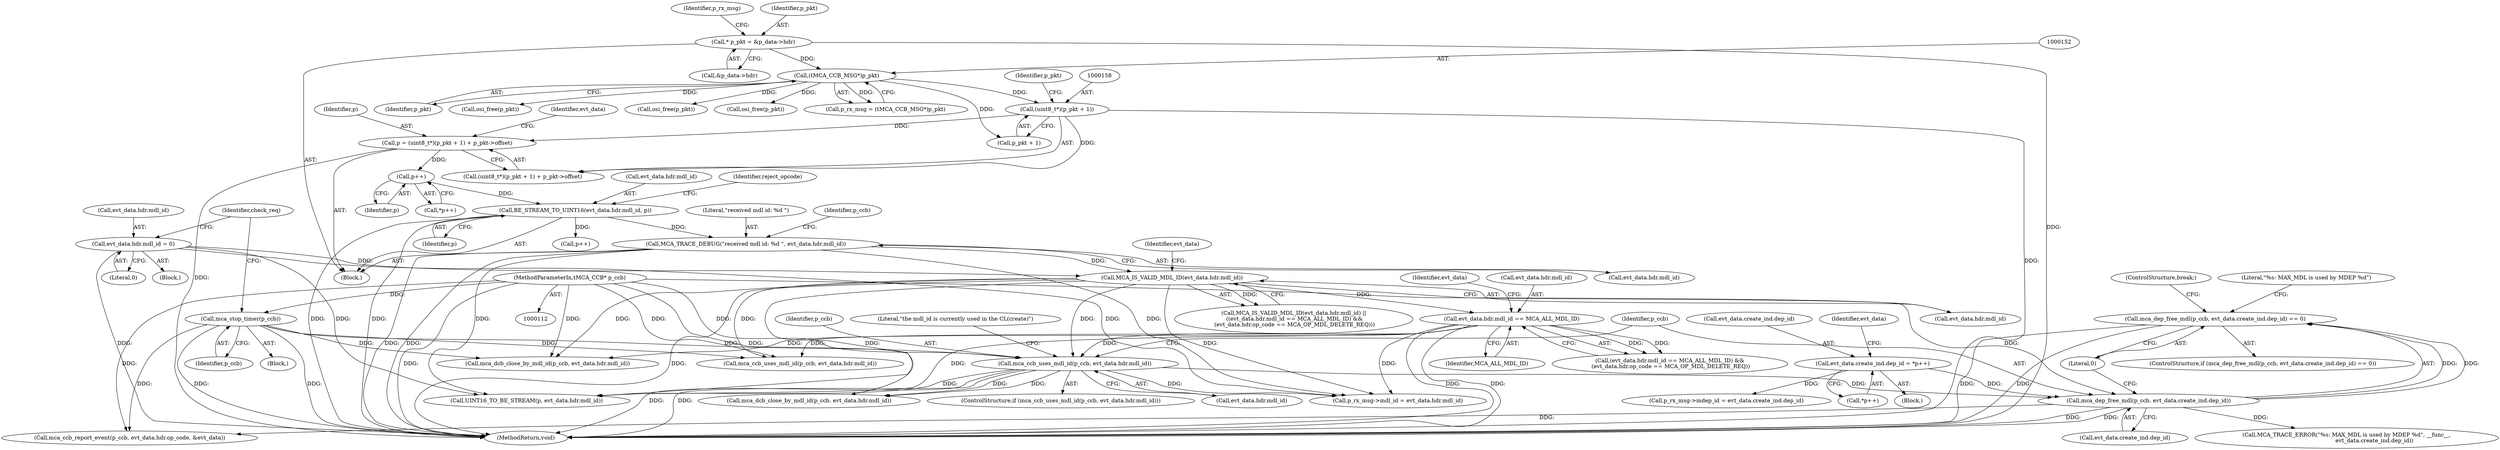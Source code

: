 digraph "0_Android_5216e6120160b28d76e9ee4dff9995e772647511@API" {
"1000505" [label="(Call,mca_dep_free_mdl(p_ccb, evt_data.create_ind.dep_id) == 0)"];
"1000506" [label="(Call,mca_dep_free_mdl(p_ccb, evt_data.create_ind.dep_id))"];
"1000485" [label="(Call,mca_ccb_uses_mdl_id(p_ccb, evt_data.hdr.mdl_id))"];
"1000326" [label="(Call,mca_stop_timer(p_ccb))"];
"1000113" [label="(MethodParameterIn,tMCA_CCB* p_ccb)"];
"1000404" [label="(Call,MCA_IS_VALID_MDL_ID(evt_data.hdr.mdl_id))"];
"1000376" [label="(Call,evt_data.hdr.mdl_id = 0)"];
"1000190" [label="(Call,MCA_TRACE_DEBUG(\"received mdl id: %d \", evt_data.hdr.mdl_id))"];
"1000174" [label="(Call,BE_STREAM_TO_UINT16(evt_data.hdr.mdl_id, p))"];
"1000172" [label="(Call,p++)"];
"1000154" [label="(Call,p = (uint8_t*)(p_pkt + 1) + p_pkt->offset)"];
"1000157" [label="(Call,(uint8_t*)(p_pkt + 1))"];
"1000151" [label="(Call,(tMCA_CCB_MSG*)p_pkt)"];
"1000117" [label="(Call,* p_pkt = &p_data->hdr)"];
"1000411" [label="(Call,evt_data.hdr.mdl_id == MCA_ALL_MDL_ID)"];
"1000437" [label="(Call,evt_data.create_ind.dep_id = *p++)"];
"1000403" [label="(Call,MCA_IS_VALID_MDL_ID(evt_data.hdr.mdl_id) ||\n ((evt_data.hdr.mdl_id == MCA_ALL_MDL_ID) &&\n (evt_data.hdr.op_code == MCA_OP_MDL_DELETE_REQ)))"];
"1000629" [label="(Call,UINT16_TO_BE_STREAM(p, evt_data.hdr.mdl_id))"];
"1000372" [label="(Block,)"];
"1000404" [label="(Call,MCA_IS_VALID_MDL_ID(evt_data.hdr.mdl_id))"];
"1000739" [label="(Call,osi_free(p_pkt))"];
"1000171" [label="(Call,*p++)"];
"1000149" [label="(Call,p_rx_msg = (tMCA_CCB_MSG*)p_pkt)"];
"1000421" [label="(Identifier,evt_data)"];
"1000151" [label="(Call,(tMCA_CCB_MSG*)p_pkt)"];
"1000153" [label="(Identifier,p_pkt)"];
"1000504" [label="(ControlStructure,if (mca_dep_free_mdl(p_ccb, evt_data.create_ind.dep_id) == 0))"];
"1000516" [label="(Literal,\"%s: MAX_MDL is used by MDEP %d\")"];
"1000435" [label="(Block,)"];
"1000494" [label="(Literal,\"the mdl_id is currently used in the CL(create)\")"];
"1000741" [label="(MethodReturn,void)"];
"1000287" [label="(Block,)"];
"1000156" [label="(Call,(uint8_t*)(p_pkt + 1) + p_pkt->offset)"];
"1000129" [label="(Identifier,p_rx_msg)"];
"1000443" [label="(Call,*p++)"];
"1000414" [label="(Identifier,evt_data)"];
"1000330" [label="(Call,osi_free(p_pkt))"];
"1000327" [label="(Identifier,p_ccb)"];
"1000449" [label="(Identifier,evt_data)"];
"1000555" [label="(Call,mca_dcb_close_by_mdl_id(p_ccb, evt_data.hdr.mdl_id))"];
"1000180" [label="(Identifier,p)"];
"1000412" [label="(Call,evt_data.hdr.mdl_id)"];
"1000513" [label="(Literal,0)"];
"1000192" [label="(Call,evt_data.hdr.mdl_id)"];
"1000175" [label="(Call,evt_data.hdr.mdl_id)"];
"1000118" [label="(Identifier,p_pkt)"];
"1000506" [label="(Call,mca_dep_free_mdl(p_ccb, evt_data.create_ind.dep_id))"];
"1000119" [label="(Call,&p_data->hdr)"];
"1000705" [label="(Call,p_rx_msg->mdl_id = evt_data.hdr.mdl_id)"];
"1000392" [label="(Identifier,check_req)"];
"1000157" [label="(Call,(uint8_t*)(p_pkt + 1))"];
"1000410" [label="(Call,(evt_data.hdr.mdl_id == MCA_ALL_MDL_ID) &&\n (evt_data.hdr.op_code == MCA_OP_MDL_DELETE_REQ))"];
"1000438" [label="(Call,evt_data.create_ind.dep_id)"];
"1000529" [label="(Call,mca_ccb_uses_mdl_id(p_ccb, evt_data.hdr.mdl_id))"];
"1000182" [label="(Identifier,reject_opcode)"];
"1000159" [label="(Call,p_pkt + 1)"];
"1000163" [label="(Identifier,p_pkt)"];
"1000507" [label="(Identifier,p_ccb)"];
"1000190" [label="(Call,MCA_TRACE_DEBUG(\"received mdl id: %d \", evt_data.hdr.mdl_id))"];
"1000485" [label="(Call,mca_ccb_uses_mdl_id(p_ccb, evt_data.hdr.mdl_id))"];
"1000174" [label="(Call,BE_STREAM_TO_UINT16(evt_data.hdr.mdl_id, p))"];
"1000115" [label="(Block,)"];
"1000377" [label="(Call,evt_data.hdr.mdl_id)"];
"1000417" [label="(Identifier,MCA_ALL_MDL_ID)"];
"1000526" [label="(ControlStructure,break;)"];
"1000191" [label="(Literal,\"received mdl id: %d \")"];
"1000444" [label="(Call,p++)"];
"1000484" [label="(ControlStructure,if (mca_ccb_uses_mdl_id(p_ccb, evt_data.hdr.mdl_id)))"];
"1000200" [label="(Identifier,p_ccb)"];
"1000173" [label="(Identifier,p)"];
"1000155" [label="(Identifier,p)"];
"1000437" [label="(Call,evt_data.create_ind.dep_id = *p++)"];
"1000486" [label="(Identifier,p_ccb)"];
"1000376" [label="(Call,evt_data.hdr.mdl_id = 0)"];
"1000113" [label="(MethodParameterIn,tMCA_CCB* p_ccb)"];
"1000326" [label="(Call,mca_stop_timer(p_ccb))"];
"1000405" [label="(Call,evt_data.hdr.mdl_id)"];
"1000455" [label="(Call,p_rx_msg->mdep_id = evt_data.create_ind.dep_id)"];
"1000154" [label="(Call,p = (uint8_t*)(p_pkt + 1) + p_pkt->offset)"];
"1000172" [label="(Call,p++)"];
"1000505" [label="(Call,mca_dep_free_mdl(p_ccb, evt_data.create_ind.dep_id) == 0)"];
"1000729" [label="(Call,mca_ccb_report_event(p_ccb, evt_data.hdr.op_code, &evt_data))"];
"1000722" [label="(Call,osi_free(p_pkt))"];
"1000515" [label="(Call,MCA_TRACE_ERROR(\"%s: MAX_MDL is used by MDEP %d\", __func__,\n                                evt_data.create_ind.dep_id))"];
"1000382" [label="(Literal,0)"];
"1000487" [label="(Call,evt_data.hdr.mdl_id)"];
"1000117" [label="(Call,* p_pkt = &p_data->hdr)"];
"1000168" [label="(Identifier,evt_data)"];
"1000495" [label="(Call,mca_dcb_close_by_mdl_id(p_ccb, evt_data.hdr.mdl_id))"];
"1000508" [label="(Call,evt_data.create_ind.dep_id)"];
"1000411" [label="(Call,evt_data.hdr.mdl_id == MCA_ALL_MDL_ID)"];
"1000505" -> "1000504"  [label="AST: "];
"1000505" -> "1000513"  [label="CFG: "];
"1000506" -> "1000505"  [label="AST: "];
"1000513" -> "1000505"  [label="AST: "];
"1000516" -> "1000505"  [label="CFG: "];
"1000526" -> "1000505"  [label="CFG: "];
"1000505" -> "1000741"  [label="DDG: "];
"1000505" -> "1000741"  [label="DDG: "];
"1000506" -> "1000505"  [label="DDG: "];
"1000506" -> "1000505"  [label="DDG: "];
"1000506" -> "1000508"  [label="CFG: "];
"1000507" -> "1000506"  [label="AST: "];
"1000508" -> "1000506"  [label="AST: "];
"1000513" -> "1000506"  [label="CFG: "];
"1000506" -> "1000741"  [label="DDG: "];
"1000506" -> "1000741"  [label="DDG: "];
"1000485" -> "1000506"  [label="DDG: "];
"1000113" -> "1000506"  [label="DDG: "];
"1000437" -> "1000506"  [label="DDG: "];
"1000506" -> "1000515"  [label="DDG: "];
"1000506" -> "1000729"  [label="DDG: "];
"1000485" -> "1000484"  [label="AST: "];
"1000485" -> "1000487"  [label="CFG: "];
"1000486" -> "1000485"  [label="AST: "];
"1000487" -> "1000485"  [label="AST: "];
"1000494" -> "1000485"  [label="CFG: "];
"1000507" -> "1000485"  [label="CFG: "];
"1000485" -> "1000741"  [label="DDG: "];
"1000485" -> "1000741"  [label="DDG: "];
"1000326" -> "1000485"  [label="DDG: "];
"1000113" -> "1000485"  [label="DDG: "];
"1000404" -> "1000485"  [label="DDG: "];
"1000411" -> "1000485"  [label="DDG: "];
"1000485" -> "1000495"  [label="DDG: "];
"1000485" -> "1000495"  [label="DDG: "];
"1000485" -> "1000629"  [label="DDG: "];
"1000485" -> "1000705"  [label="DDG: "];
"1000326" -> "1000287"  [label="AST: "];
"1000326" -> "1000327"  [label="CFG: "];
"1000327" -> "1000326"  [label="AST: "];
"1000392" -> "1000326"  [label="CFG: "];
"1000326" -> "1000741"  [label="DDG: "];
"1000326" -> "1000741"  [label="DDG: "];
"1000113" -> "1000326"  [label="DDG: "];
"1000326" -> "1000529"  [label="DDG: "];
"1000326" -> "1000555"  [label="DDG: "];
"1000326" -> "1000729"  [label="DDG: "];
"1000113" -> "1000112"  [label="AST: "];
"1000113" -> "1000741"  [label="DDG: "];
"1000113" -> "1000495"  [label="DDG: "];
"1000113" -> "1000529"  [label="DDG: "];
"1000113" -> "1000555"  [label="DDG: "];
"1000113" -> "1000729"  [label="DDG: "];
"1000404" -> "1000403"  [label="AST: "];
"1000404" -> "1000405"  [label="CFG: "];
"1000405" -> "1000404"  [label="AST: "];
"1000414" -> "1000404"  [label="CFG: "];
"1000403" -> "1000404"  [label="CFG: "];
"1000404" -> "1000741"  [label="DDG: "];
"1000404" -> "1000403"  [label="DDG: "];
"1000376" -> "1000404"  [label="DDG: "];
"1000190" -> "1000404"  [label="DDG: "];
"1000404" -> "1000411"  [label="DDG: "];
"1000404" -> "1000529"  [label="DDG: "];
"1000404" -> "1000555"  [label="DDG: "];
"1000404" -> "1000629"  [label="DDG: "];
"1000404" -> "1000705"  [label="DDG: "];
"1000376" -> "1000372"  [label="AST: "];
"1000376" -> "1000382"  [label="CFG: "];
"1000377" -> "1000376"  [label="AST: "];
"1000382" -> "1000376"  [label="AST: "];
"1000392" -> "1000376"  [label="CFG: "];
"1000376" -> "1000741"  [label="DDG: "];
"1000376" -> "1000629"  [label="DDG: "];
"1000376" -> "1000705"  [label="DDG: "];
"1000190" -> "1000115"  [label="AST: "];
"1000190" -> "1000192"  [label="CFG: "];
"1000191" -> "1000190"  [label="AST: "];
"1000192" -> "1000190"  [label="AST: "];
"1000200" -> "1000190"  [label="CFG: "];
"1000190" -> "1000741"  [label="DDG: "];
"1000190" -> "1000741"  [label="DDG: "];
"1000174" -> "1000190"  [label="DDG: "];
"1000190" -> "1000629"  [label="DDG: "];
"1000190" -> "1000705"  [label="DDG: "];
"1000174" -> "1000115"  [label="AST: "];
"1000174" -> "1000180"  [label="CFG: "];
"1000175" -> "1000174"  [label="AST: "];
"1000180" -> "1000174"  [label="AST: "];
"1000182" -> "1000174"  [label="CFG: "];
"1000174" -> "1000741"  [label="DDG: "];
"1000174" -> "1000741"  [label="DDG: "];
"1000172" -> "1000174"  [label="DDG: "];
"1000174" -> "1000444"  [label="DDG: "];
"1000172" -> "1000171"  [label="AST: "];
"1000172" -> "1000173"  [label="CFG: "];
"1000173" -> "1000172"  [label="AST: "];
"1000171" -> "1000172"  [label="CFG: "];
"1000154" -> "1000172"  [label="DDG: "];
"1000154" -> "1000115"  [label="AST: "];
"1000154" -> "1000156"  [label="CFG: "];
"1000155" -> "1000154"  [label="AST: "];
"1000156" -> "1000154"  [label="AST: "];
"1000168" -> "1000154"  [label="CFG: "];
"1000154" -> "1000741"  [label="DDG: "];
"1000157" -> "1000154"  [label="DDG: "];
"1000157" -> "1000156"  [label="AST: "];
"1000157" -> "1000159"  [label="CFG: "];
"1000158" -> "1000157"  [label="AST: "];
"1000159" -> "1000157"  [label="AST: "];
"1000163" -> "1000157"  [label="CFG: "];
"1000157" -> "1000741"  [label="DDG: "];
"1000157" -> "1000156"  [label="DDG: "];
"1000151" -> "1000157"  [label="DDG: "];
"1000151" -> "1000149"  [label="AST: "];
"1000151" -> "1000153"  [label="CFG: "];
"1000152" -> "1000151"  [label="AST: "];
"1000153" -> "1000151"  [label="AST: "];
"1000149" -> "1000151"  [label="CFG: "];
"1000151" -> "1000149"  [label="DDG: "];
"1000117" -> "1000151"  [label="DDG: "];
"1000151" -> "1000159"  [label="DDG: "];
"1000151" -> "1000330"  [label="DDG: "];
"1000151" -> "1000722"  [label="DDG: "];
"1000151" -> "1000739"  [label="DDG: "];
"1000117" -> "1000115"  [label="AST: "];
"1000117" -> "1000119"  [label="CFG: "];
"1000118" -> "1000117"  [label="AST: "];
"1000119" -> "1000117"  [label="AST: "];
"1000129" -> "1000117"  [label="CFG: "];
"1000117" -> "1000741"  [label="DDG: "];
"1000411" -> "1000410"  [label="AST: "];
"1000411" -> "1000417"  [label="CFG: "];
"1000412" -> "1000411"  [label="AST: "];
"1000417" -> "1000411"  [label="AST: "];
"1000421" -> "1000411"  [label="CFG: "];
"1000410" -> "1000411"  [label="CFG: "];
"1000411" -> "1000741"  [label="DDG: "];
"1000411" -> "1000741"  [label="DDG: "];
"1000411" -> "1000410"  [label="DDG: "];
"1000411" -> "1000410"  [label="DDG: "];
"1000411" -> "1000529"  [label="DDG: "];
"1000411" -> "1000555"  [label="DDG: "];
"1000411" -> "1000629"  [label="DDG: "];
"1000411" -> "1000705"  [label="DDG: "];
"1000437" -> "1000435"  [label="AST: "];
"1000437" -> "1000443"  [label="CFG: "];
"1000438" -> "1000437"  [label="AST: "];
"1000443" -> "1000437"  [label="AST: "];
"1000449" -> "1000437"  [label="CFG: "];
"1000437" -> "1000455"  [label="DDG: "];
}
